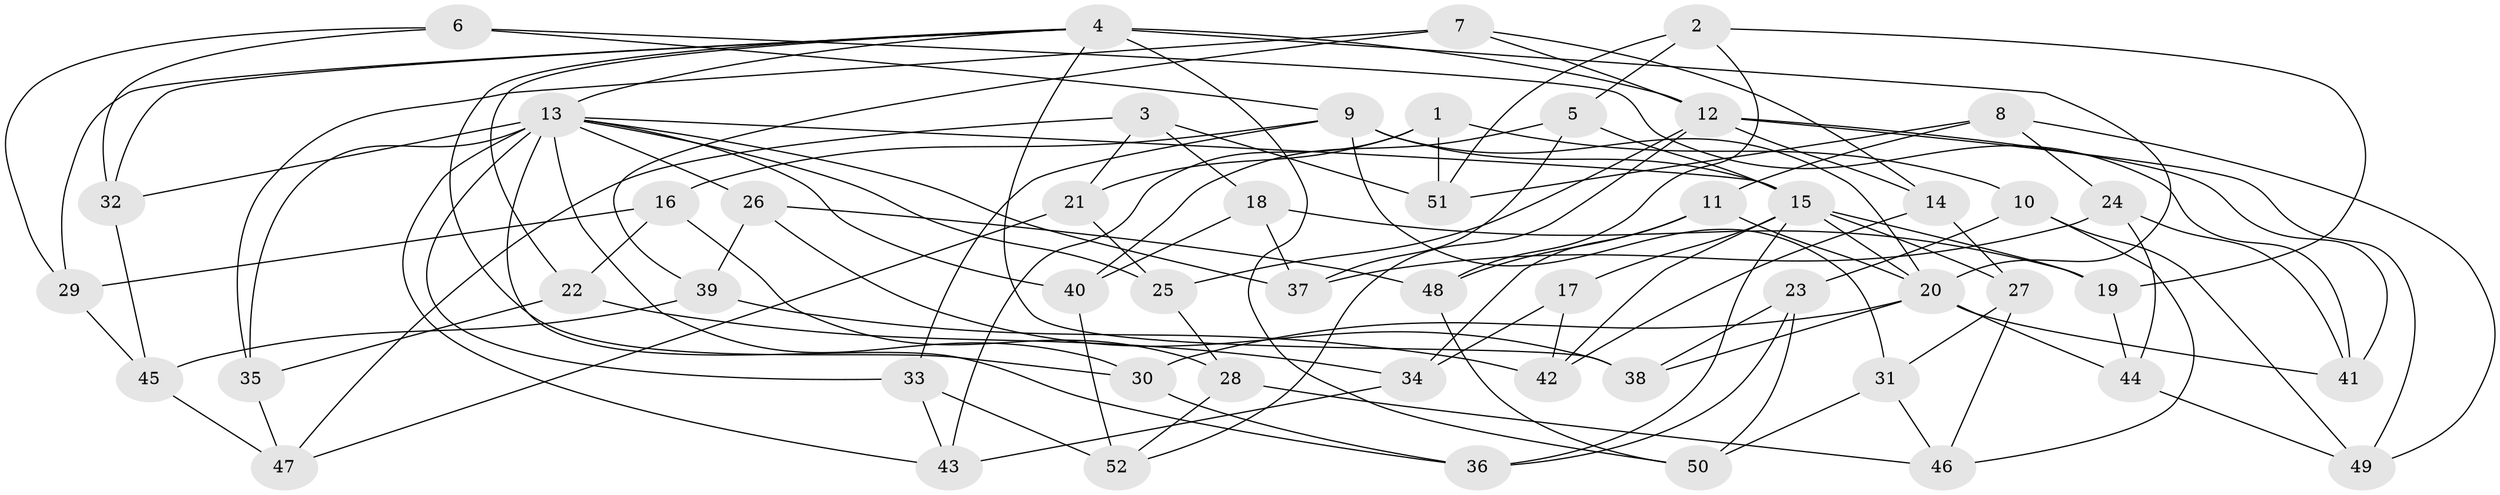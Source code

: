 // original degree distribution, {4: 1.0}
// Generated by graph-tools (version 1.1) at 2025/54/03/04/25 22:54:07]
// undirected, 52 vertices, 117 edges
graph export_dot {
  node [color=gray90,style=filled];
  1;
  2;
  3;
  4;
  5;
  6;
  7;
  8;
  9;
  10;
  11;
  12;
  13;
  14;
  15;
  16;
  17;
  18;
  19;
  20;
  21;
  22;
  23;
  24;
  25;
  26;
  27;
  28;
  29;
  30;
  31;
  32;
  33;
  34;
  35;
  36;
  37;
  38;
  39;
  40;
  41;
  42;
  43;
  44;
  45;
  46;
  47;
  48;
  49;
  50;
  51;
  52;
  1 -- 10 [weight=1.0];
  1 -- 21 [weight=1.0];
  1 -- 43 [weight=1.0];
  1 -- 51 [weight=1.0];
  2 -- 5 [weight=1.0];
  2 -- 19 [weight=1.0];
  2 -- 48 [weight=1.0];
  2 -- 51 [weight=1.0];
  3 -- 18 [weight=1.0];
  3 -- 21 [weight=1.0];
  3 -- 47 [weight=1.0];
  3 -- 51 [weight=1.0];
  4 -- 12 [weight=2.0];
  4 -- 13 [weight=1.0];
  4 -- 20 [weight=3.0];
  4 -- 22 [weight=1.0];
  4 -- 29 [weight=1.0];
  4 -- 30 [weight=1.0];
  4 -- 32 [weight=1.0];
  4 -- 38 [weight=1.0];
  4 -- 50 [weight=1.0];
  5 -- 15 [weight=1.0];
  5 -- 37 [weight=1.0];
  5 -- 40 [weight=1.0];
  6 -- 9 [weight=1.0];
  6 -- 29 [weight=1.0];
  6 -- 32 [weight=1.0];
  6 -- 41 [weight=1.0];
  7 -- 12 [weight=1.0];
  7 -- 14 [weight=1.0];
  7 -- 35 [weight=1.0];
  7 -- 39 [weight=1.0];
  8 -- 11 [weight=1.0];
  8 -- 24 [weight=1.0];
  8 -- 49 [weight=1.0];
  8 -- 51 [weight=1.0];
  9 -- 15 [weight=3.0];
  9 -- 16 [weight=1.0];
  9 -- 20 [weight=1.0];
  9 -- 31 [weight=1.0];
  9 -- 33 [weight=1.0];
  10 -- 23 [weight=1.0];
  10 -- 46 [weight=1.0];
  10 -- 49 [weight=1.0];
  11 -- 20 [weight=1.0];
  11 -- 34 [weight=1.0];
  11 -- 48 [weight=1.0];
  12 -- 14 [weight=1.0];
  12 -- 25 [weight=1.0];
  12 -- 41 [weight=1.0];
  12 -- 49 [weight=1.0];
  12 -- 52 [weight=1.0];
  13 -- 15 [weight=1.0];
  13 -- 25 [weight=1.0];
  13 -- 26 [weight=1.0];
  13 -- 30 [weight=1.0];
  13 -- 32 [weight=1.0];
  13 -- 33 [weight=1.0];
  13 -- 35 [weight=1.0];
  13 -- 36 [weight=1.0];
  13 -- 37 [weight=1.0];
  13 -- 40 [weight=1.0];
  13 -- 43 [weight=1.0];
  14 -- 27 [weight=1.0];
  14 -- 42 [weight=1.0];
  15 -- 17 [weight=2.0];
  15 -- 19 [weight=1.0];
  15 -- 20 [weight=1.0];
  15 -- 27 [weight=1.0];
  15 -- 36 [weight=1.0];
  15 -- 42 [weight=1.0];
  16 -- 22 [weight=1.0];
  16 -- 28 [weight=1.0];
  16 -- 29 [weight=1.0];
  17 -- 34 [weight=1.0];
  17 -- 42 [weight=1.0];
  18 -- 19 [weight=1.0];
  18 -- 37 [weight=1.0];
  18 -- 40 [weight=1.0];
  19 -- 44 [weight=1.0];
  20 -- 30 [weight=1.0];
  20 -- 38 [weight=1.0];
  20 -- 41 [weight=1.0];
  20 -- 44 [weight=1.0];
  21 -- 25 [weight=1.0];
  21 -- 47 [weight=1.0];
  22 -- 34 [weight=1.0];
  22 -- 35 [weight=1.0];
  23 -- 36 [weight=1.0];
  23 -- 38 [weight=1.0];
  23 -- 50 [weight=1.0];
  24 -- 37 [weight=1.0];
  24 -- 41 [weight=1.0];
  24 -- 44 [weight=1.0];
  25 -- 28 [weight=1.0];
  26 -- 38 [weight=1.0];
  26 -- 39 [weight=1.0];
  26 -- 48 [weight=1.0];
  27 -- 31 [weight=1.0];
  27 -- 46 [weight=1.0];
  28 -- 46 [weight=1.0];
  28 -- 52 [weight=1.0];
  29 -- 45 [weight=1.0];
  30 -- 36 [weight=1.0];
  31 -- 46 [weight=1.0];
  31 -- 50 [weight=1.0];
  32 -- 45 [weight=1.0];
  33 -- 43 [weight=1.0];
  33 -- 52 [weight=1.0];
  34 -- 43 [weight=1.0];
  35 -- 47 [weight=1.0];
  39 -- 42 [weight=1.0];
  39 -- 45 [weight=1.0];
  40 -- 52 [weight=1.0];
  44 -- 49 [weight=1.0];
  45 -- 47 [weight=1.0];
  48 -- 50 [weight=1.0];
}
